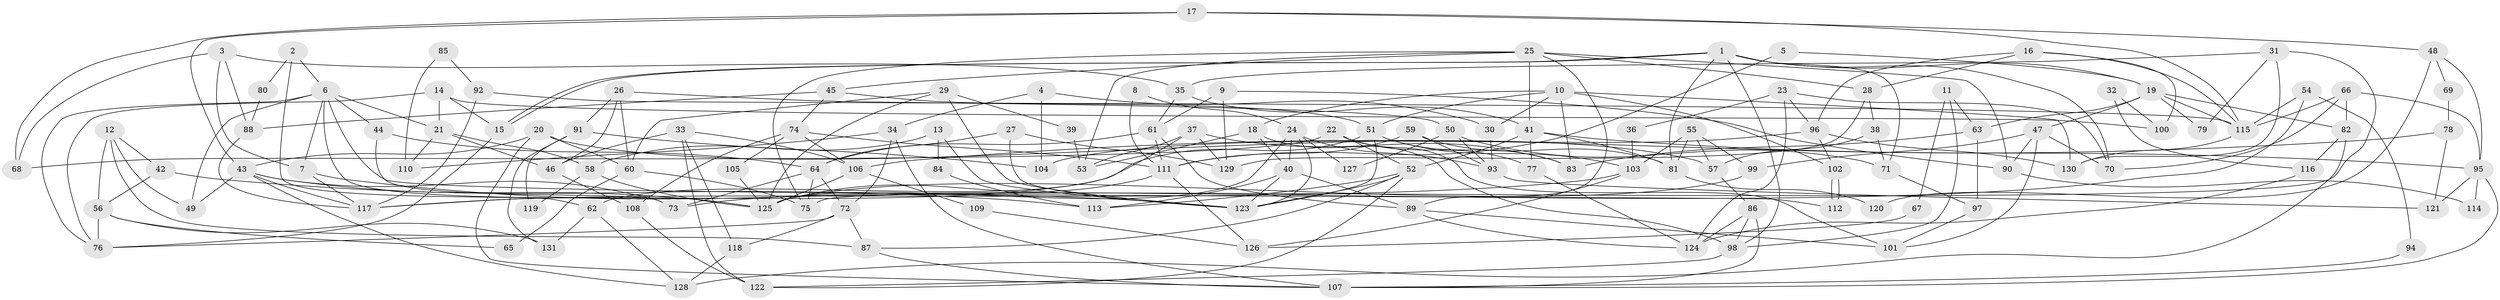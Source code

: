 // coarse degree distribution, {9: 0.06818181818181818, 3: 0.18181818181818182, 6: 0.125, 2: 0.17045454545454544, 4: 0.1590909090909091, 5: 0.13636363636363635, 7: 0.06818181818181818, 8: 0.06818181818181818, 11: 0.022727272727272728}
// Generated by graph-tools (version 1.1) at 2025/24/03/03/25 07:24:02]
// undirected, 131 vertices, 262 edges
graph export_dot {
graph [start="1"]
  node [color=gray90,style=filled];
  1;
  2;
  3;
  4;
  5;
  6;
  7;
  8;
  9;
  10;
  11;
  12;
  13;
  14;
  15;
  16;
  17;
  18;
  19;
  20;
  21;
  22;
  23;
  24;
  25;
  26;
  27;
  28;
  29;
  30;
  31;
  32;
  33;
  34;
  35;
  36;
  37;
  38;
  39;
  40;
  41;
  42;
  43;
  44;
  45;
  46;
  47;
  48;
  49;
  50;
  51;
  52;
  53;
  54;
  55;
  56;
  57;
  58;
  59;
  60;
  61;
  62;
  63;
  64;
  65;
  66;
  67;
  68;
  69;
  70;
  71;
  72;
  73;
  74;
  75;
  76;
  77;
  78;
  79;
  80;
  81;
  82;
  83;
  84;
  85;
  86;
  87;
  88;
  89;
  90;
  91;
  92;
  93;
  94;
  95;
  96;
  97;
  98;
  99;
  100;
  101;
  102;
  103;
  104;
  105;
  106;
  107;
  108;
  109;
  110;
  111;
  112;
  113;
  114;
  115;
  116;
  117;
  118;
  119;
  120;
  121;
  122;
  123;
  124;
  125;
  126;
  127;
  128;
  129;
  130;
  131;
  1 -- 15;
  1 -- 15;
  1 -- 81;
  1 -- 19;
  1 -- 70;
  1 -- 71;
  1 -- 98;
  2 -- 6;
  2 -- 62;
  2 -- 80;
  3 -- 35;
  3 -- 7;
  3 -- 68;
  3 -- 88;
  4 -- 30;
  4 -- 34;
  4 -- 104;
  5 -- 111;
  5 -- 19;
  6 -- 125;
  6 -- 44;
  6 -- 7;
  6 -- 21;
  6 -- 49;
  6 -- 76;
  6 -- 112;
  7 -- 117;
  7 -- 123;
  8 -- 24;
  8 -- 111;
  9 -- 90;
  9 -- 129;
  9 -- 61;
  10 -- 130;
  10 -- 51;
  10 -- 18;
  10 -- 30;
  10 -- 83;
  10 -- 102;
  11 -- 98;
  11 -- 63;
  11 -- 67;
  12 -- 42;
  12 -- 87;
  12 -- 49;
  12 -- 56;
  13 -- 58;
  13 -- 123;
  13 -- 84;
  14 -- 15;
  14 -- 21;
  14 -- 76;
  14 -- 100;
  15 -- 76;
  16 -- 115;
  16 -- 96;
  16 -- 28;
  16 -- 100;
  17 -- 43;
  17 -- 68;
  17 -- 48;
  17 -- 115;
  18 -- 40;
  18 -- 53;
  18 -- 98;
  19 -- 115;
  19 -- 47;
  19 -- 63;
  19 -- 79;
  19 -- 82;
  20 -- 57;
  20 -- 43;
  20 -- 60;
  20 -- 107;
  21 -- 46;
  21 -- 58;
  21 -- 110;
  22 -- 52;
  22 -- 77;
  22 -- 68;
  22 -- 101;
  23 -- 124;
  23 -- 96;
  23 -- 36;
  23 -- 70;
  24 -- 40;
  24 -- 123;
  24 -- 93;
  24 -- 125;
  24 -- 127;
  25 -- 45;
  25 -- 89;
  25 -- 28;
  25 -- 41;
  25 -- 53;
  25 -- 75;
  25 -- 90;
  26 -- 91;
  26 -- 60;
  26 -- 46;
  26 -- 50;
  27 -- 123;
  27 -- 64;
  27 -- 129;
  28 -- 38;
  28 -- 129;
  29 -- 125;
  29 -- 123;
  29 -- 39;
  29 -- 60;
  30 -- 93;
  31 -- 35;
  31 -- 75;
  31 -- 79;
  31 -- 130;
  32 -- 116;
  32 -- 100;
  33 -- 122;
  33 -- 46;
  33 -- 106;
  33 -- 118;
  34 -- 107;
  34 -- 72;
  34 -- 110;
  35 -- 61;
  35 -- 41;
  36 -- 103;
  37 -- 53;
  37 -- 129;
  37 -- 62;
  37 -- 83;
  38 -- 71;
  38 -- 57;
  39 -- 53;
  40 -- 123;
  40 -- 89;
  40 -- 113;
  41 -- 52;
  41 -- 77;
  41 -- 81;
  41 -- 95;
  42 -- 56;
  42 -- 113;
  43 -- 128;
  43 -- 49;
  43 -- 73;
  43 -- 117;
  43 -- 125;
  44 -- 73;
  44 -- 64;
  45 -- 51;
  45 -- 88;
  45 -- 74;
  46 -- 108;
  47 -- 70;
  47 -- 90;
  47 -- 99;
  47 -- 101;
  48 -- 95;
  48 -- 69;
  48 -- 120;
  50 -- 71;
  50 -- 93;
  50 -- 127;
  51 -- 83;
  51 -- 117;
  51 -- 103;
  51 -- 123;
  52 -- 87;
  52 -- 123;
  52 -- 113;
  52 -- 122;
  54 -- 115;
  54 -- 73;
  54 -- 94;
  55 -- 81;
  55 -- 99;
  55 -- 57;
  55 -- 103;
  56 -- 76;
  56 -- 65;
  56 -- 131;
  57 -- 86;
  58 -- 125;
  58 -- 119;
  59 -- 111;
  59 -- 93;
  59 -- 81;
  60 -- 65;
  60 -- 75;
  61 -- 111;
  61 -- 64;
  61 -- 89;
  62 -- 128;
  62 -- 131;
  63 -- 83;
  63 -- 97;
  64 -- 75;
  64 -- 72;
  64 -- 73;
  66 -- 95;
  66 -- 70;
  66 -- 82;
  66 -- 115;
  67 -- 126;
  69 -- 78;
  71 -- 97;
  72 -- 76;
  72 -- 87;
  72 -- 118;
  74 -- 106;
  74 -- 105;
  74 -- 108;
  74 -- 111;
  77 -- 124;
  78 -- 121;
  78 -- 106;
  80 -- 88;
  81 -- 120;
  82 -- 116;
  82 -- 128;
  84 -- 113;
  85 -- 110;
  85 -- 92;
  86 -- 98;
  86 -- 107;
  86 -- 124;
  87 -- 107;
  88 -- 117;
  89 -- 101;
  89 -- 124;
  90 -- 114;
  91 -- 104;
  91 -- 131;
  91 -- 119;
  92 -- 117;
  92 -- 115;
  93 -- 121;
  94 -- 107;
  95 -- 107;
  95 -- 114;
  95 -- 121;
  96 -- 102;
  96 -- 130;
  96 -- 104;
  97 -- 101;
  98 -- 122;
  99 -- 125;
  102 -- 112;
  102 -- 112;
  103 -- 117;
  103 -- 126;
  105 -- 125;
  106 -- 125;
  106 -- 109;
  108 -- 122;
  109 -- 126;
  111 -- 125;
  111 -- 126;
  115 -- 130;
  116 -- 124;
  118 -- 128;
}

